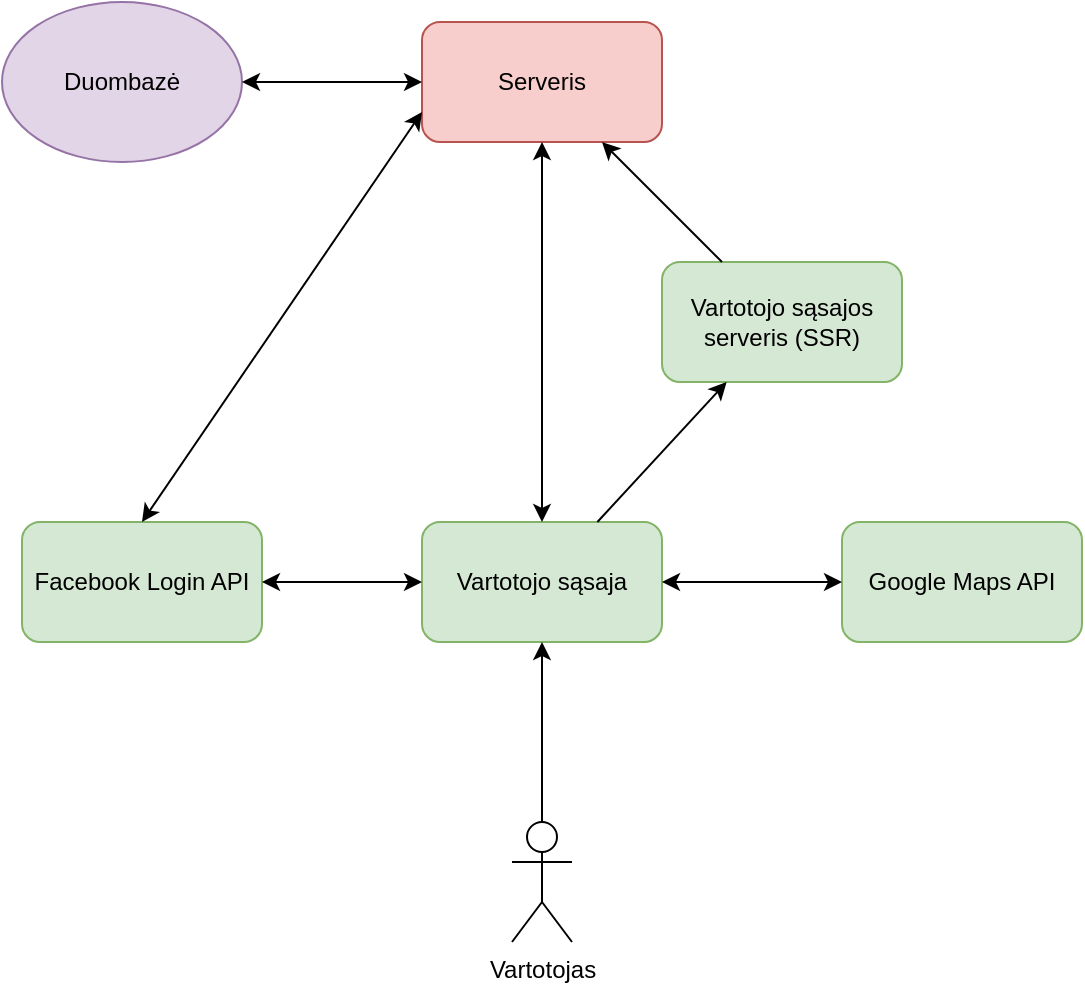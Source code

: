 <mxfile version="12.4.3" type="device" pages="1"><diagram id="fEPRPZxCMauiKOg4MpW4" name="Page-1"><mxGraphModel dx="1422" dy="882" grid="1" gridSize="10" guides="1" tooltips="1" connect="1" arrows="1" fold="1" page="1" pageScale="1" pageWidth="850" pageHeight="1100" math="0" shadow="0"><root><mxCell id="0"/><mxCell id="1" parent="0"/><mxCell id="7j-Zbx_wdC0Cc70Rrgzi-1" value="Vartotojo sąsaja" style="rounded=1;whiteSpace=wrap;html=1;fillColor=#d5e8d4;strokeColor=#82b366;" parent="1" vertex="1"><mxGeometry x="340" y="380" width="120" height="60" as="geometry"/></mxCell><mxCell id="7j-Zbx_wdC0Cc70Rrgzi-2" value="Serveris" style="rounded=1;whiteSpace=wrap;html=1;fillColor=#f8cecc;strokeColor=#b85450;" parent="1" vertex="1"><mxGeometry x="340" y="130" width="120" height="60" as="geometry"/></mxCell><mxCell id="7j-Zbx_wdC0Cc70Rrgzi-3" value="Google Maps API" style="rounded=1;whiteSpace=wrap;html=1;fillColor=#d5e8d4;strokeColor=#82b366;" parent="1" vertex="1"><mxGeometry x="550" y="380" width="120" height="60" as="geometry"/></mxCell><mxCell id="7j-Zbx_wdC0Cc70Rrgzi-4" value="" style="endArrow=classic;startArrow=classic;html=1;entryX=0;entryY=0.5;entryDx=0;entryDy=0;" parent="1" source="7j-Zbx_wdC0Cc70Rrgzi-1" target="7j-Zbx_wdC0Cc70Rrgzi-3" edge="1"><mxGeometry width="50" height="50" relative="1" as="geometry"><mxPoint x="340" y="510" as="sourcePoint"/><mxPoint x="390" y="460" as="targetPoint"/></mxGeometry></mxCell><mxCell id="7j-Zbx_wdC0Cc70Rrgzi-6" value="Duombazė" style="ellipse;whiteSpace=wrap;html=1;fillColor=#e1d5e7;strokeColor=#9673a6;" parent="1" vertex="1"><mxGeometry x="130" y="120" width="120" height="80" as="geometry"/></mxCell><mxCell id="7j-Zbx_wdC0Cc70Rrgzi-8" value="" style="endArrow=classic;startArrow=classic;html=1;entryX=0;entryY=0.5;entryDx=0;entryDy=0;exitX=1;exitY=0.5;exitDx=0;exitDy=0;" parent="1" source="7j-Zbx_wdC0Cc70Rrgzi-6" target="7j-Zbx_wdC0Cc70Rrgzi-2" edge="1"><mxGeometry width="50" height="50" relative="1" as="geometry"><mxPoint x="140" y="510" as="sourcePoint"/><mxPoint x="190" y="460" as="targetPoint"/></mxGeometry></mxCell><mxCell id="7j-Zbx_wdC0Cc70Rrgzi-9" value="Facebook Login API" style="rounded=1;whiteSpace=wrap;html=1;fillColor=#d5e8d4;strokeColor=#82b366;" parent="1" vertex="1"><mxGeometry x="140" y="380" width="120" height="60" as="geometry"/></mxCell><mxCell id="7j-Zbx_wdC0Cc70Rrgzi-10" value="" style="endArrow=classic;startArrow=classic;html=1;entryX=0;entryY=0.5;entryDx=0;entryDy=0;exitX=1;exitY=0.5;exitDx=0;exitDy=0;" parent="1" source="7j-Zbx_wdC0Cc70Rrgzi-9" target="7j-Zbx_wdC0Cc70Rrgzi-1" edge="1"><mxGeometry width="50" height="50" relative="1" as="geometry"><mxPoint x="140" y="510" as="sourcePoint"/><mxPoint x="190" y="460" as="targetPoint"/></mxGeometry></mxCell><mxCell id="Z2Nw7H05A3CxSv1nIarF-1" value="" style="endArrow=classic;startArrow=classic;html=1;entryX=0;entryY=0.75;entryDx=0;entryDy=0;exitX=0.5;exitY=0;exitDx=0;exitDy=0;" parent="1" source="7j-Zbx_wdC0Cc70Rrgzi-9" target="7j-Zbx_wdC0Cc70Rrgzi-2" edge="1"><mxGeometry width="50" height="50" relative="1" as="geometry"><mxPoint x="140" y="510" as="sourcePoint"/><mxPoint x="190" y="460" as="targetPoint"/></mxGeometry></mxCell><mxCell id="gzbRHmKO2FIxR45RrPUz-1" value="Vartotojas" style="shape=umlActor;verticalLabelPosition=bottom;labelBackgroundColor=#ffffff;verticalAlign=top;html=1;outlineConnect=0;" vertex="1" parent="1"><mxGeometry x="385" y="530" width="30" height="60" as="geometry"/></mxCell><mxCell id="gzbRHmKO2FIxR45RrPUz-2" value="Vartotojo sąsajos serveris (SSR)" style="rounded=1;whiteSpace=wrap;html=1;fillColor=#d5e8d4;strokeColor=#82b366;" vertex="1" parent="1"><mxGeometry x="460" y="250" width="120" height="60" as="geometry"/></mxCell><mxCell id="gzbRHmKO2FIxR45RrPUz-3" value="" style="endArrow=classic;html=1;" edge="1" parent="1" source="7j-Zbx_wdC0Cc70Rrgzi-1" target="gzbRHmKO2FIxR45RrPUz-2"><mxGeometry width="50" height="50" relative="1" as="geometry"><mxPoint x="140" y="680" as="sourcePoint"/><mxPoint x="190" y="630" as="targetPoint"/></mxGeometry></mxCell><mxCell id="gzbRHmKO2FIxR45RrPUz-4" value="" style="endArrow=classic;html=1;" edge="1" parent="1" source="gzbRHmKO2FIxR45RrPUz-2" target="7j-Zbx_wdC0Cc70Rrgzi-2"><mxGeometry width="50" height="50" relative="1" as="geometry"><mxPoint x="140" y="680" as="sourcePoint"/><mxPoint x="190" y="630" as="targetPoint"/></mxGeometry></mxCell><mxCell id="gzbRHmKO2FIxR45RrPUz-6" value="" style="endArrow=classic;startArrow=classic;html=1;exitX=0.5;exitY=0;exitDx=0;exitDy=0;" edge="1" parent="1" source="7j-Zbx_wdC0Cc70Rrgzi-1" target="7j-Zbx_wdC0Cc70Rrgzi-2"><mxGeometry width="50" height="50" relative="1" as="geometry"><mxPoint x="140" y="680" as="sourcePoint"/><mxPoint x="190" y="630" as="targetPoint"/></mxGeometry></mxCell><mxCell id="gzbRHmKO2FIxR45RrPUz-7" value="" style="endArrow=classic;html=1;" edge="1" parent="1" source="gzbRHmKO2FIxR45RrPUz-1" target="7j-Zbx_wdC0Cc70Rrgzi-1"><mxGeometry width="50" height="50" relative="1" as="geometry"><mxPoint x="130" y="680" as="sourcePoint"/><mxPoint x="180" y="630" as="targetPoint"/></mxGeometry></mxCell></root></mxGraphModel></diagram></mxfile>